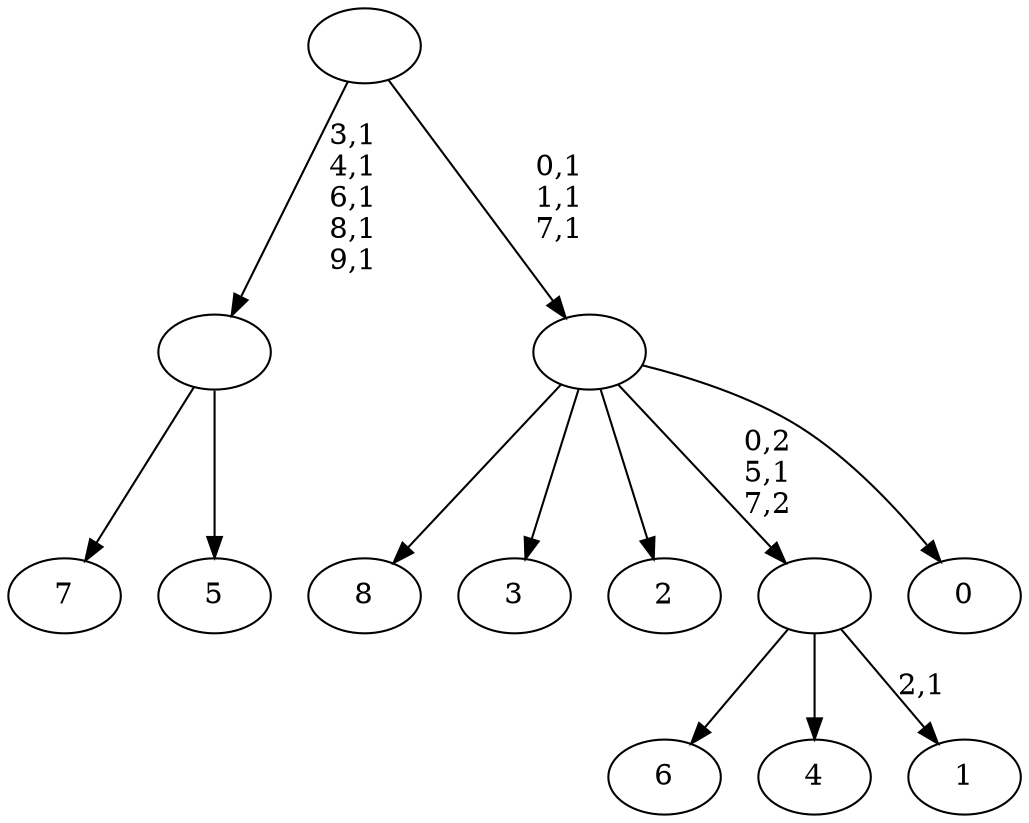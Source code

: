 digraph T {
	19 [label="8"]
	18 [label="7"]
	17 [label="6"]
	16 [label="5"]
	15 [label=""]
	10 [label="4"]
	9 [label="3"]
	8 [label="2"]
	7 [label="1"]
	5 [label=""]
	4 [label="0"]
	3 [label=""]
	0 [label=""]
	15 -> 18 [label=""]
	15 -> 16 [label=""]
	5 -> 7 [label="2,1"]
	5 -> 17 [label=""]
	5 -> 10 [label=""]
	3 -> 19 [label=""]
	3 -> 9 [label=""]
	3 -> 8 [label=""]
	3 -> 5 [label="0,2\n5,1\n7,2"]
	3 -> 4 [label=""]
	0 -> 3 [label="0,1\n1,1\n7,1"]
	0 -> 15 [label="3,1\n4,1\n6,1\n8,1\n9,1"]
}
